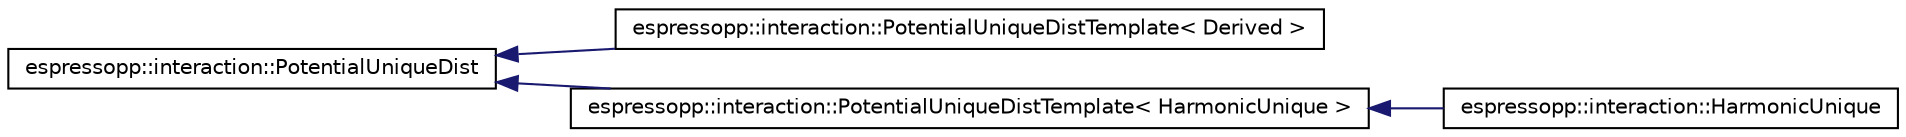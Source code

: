 digraph G
{
  edge [fontname="Helvetica",fontsize="10",labelfontname="Helvetica",labelfontsize="10"];
  node [fontname="Helvetica",fontsize="10",shape=record];
  rankdir="LR";
  Node1 [label="espressopp::interaction::PotentialUniqueDist",height=0.2,width=0.4,color="black", fillcolor="white", style="filled",URL="$classespressopp_1_1interaction_1_1PotentialUniqueDist.html"];
  Node1 -> Node2 [dir="back",color="midnightblue",fontsize="10",style="solid",fontname="Helvetica"];
  Node2 [label="espressopp::interaction::PotentialUniqueDistTemplate\< Derived \>",height=0.2,width=0.4,color="black", fillcolor="white", style="filled",URL="$classespressopp_1_1interaction_1_1PotentialUniqueDistTemplate.html",tooltip="Provides a template for the simple implementation of a shifted, absolute distance dependent Potential..."];
  Node1 -> Node3 [dir="back",color="midnightblue",fontsize="10",style="solid",fontname="Helvetica"];
  Node3 [label="espressopp::interaction::PotentialUniqueDistTemplate\< HarmonicUnique \>",height=0.2,width=0.4,color="black", fillcolor="white", style="filled",URL="$classespressopp_1_1interaction_1_1PotentialUniqueDistTemplate.html"];
  Node3 -> Node4 [dir="back",color="midnightblue",fontsize="10",style="solid",fontname="Helvetica"];
  Node4 [label="espressopp::interaction::HarmonicUnique",height=0.2,width=0.4,color="black", fillcolor="white", style="filled",URL="$classespressopp_1_1interaction_1_1HarmonicUnique.html"];
}
